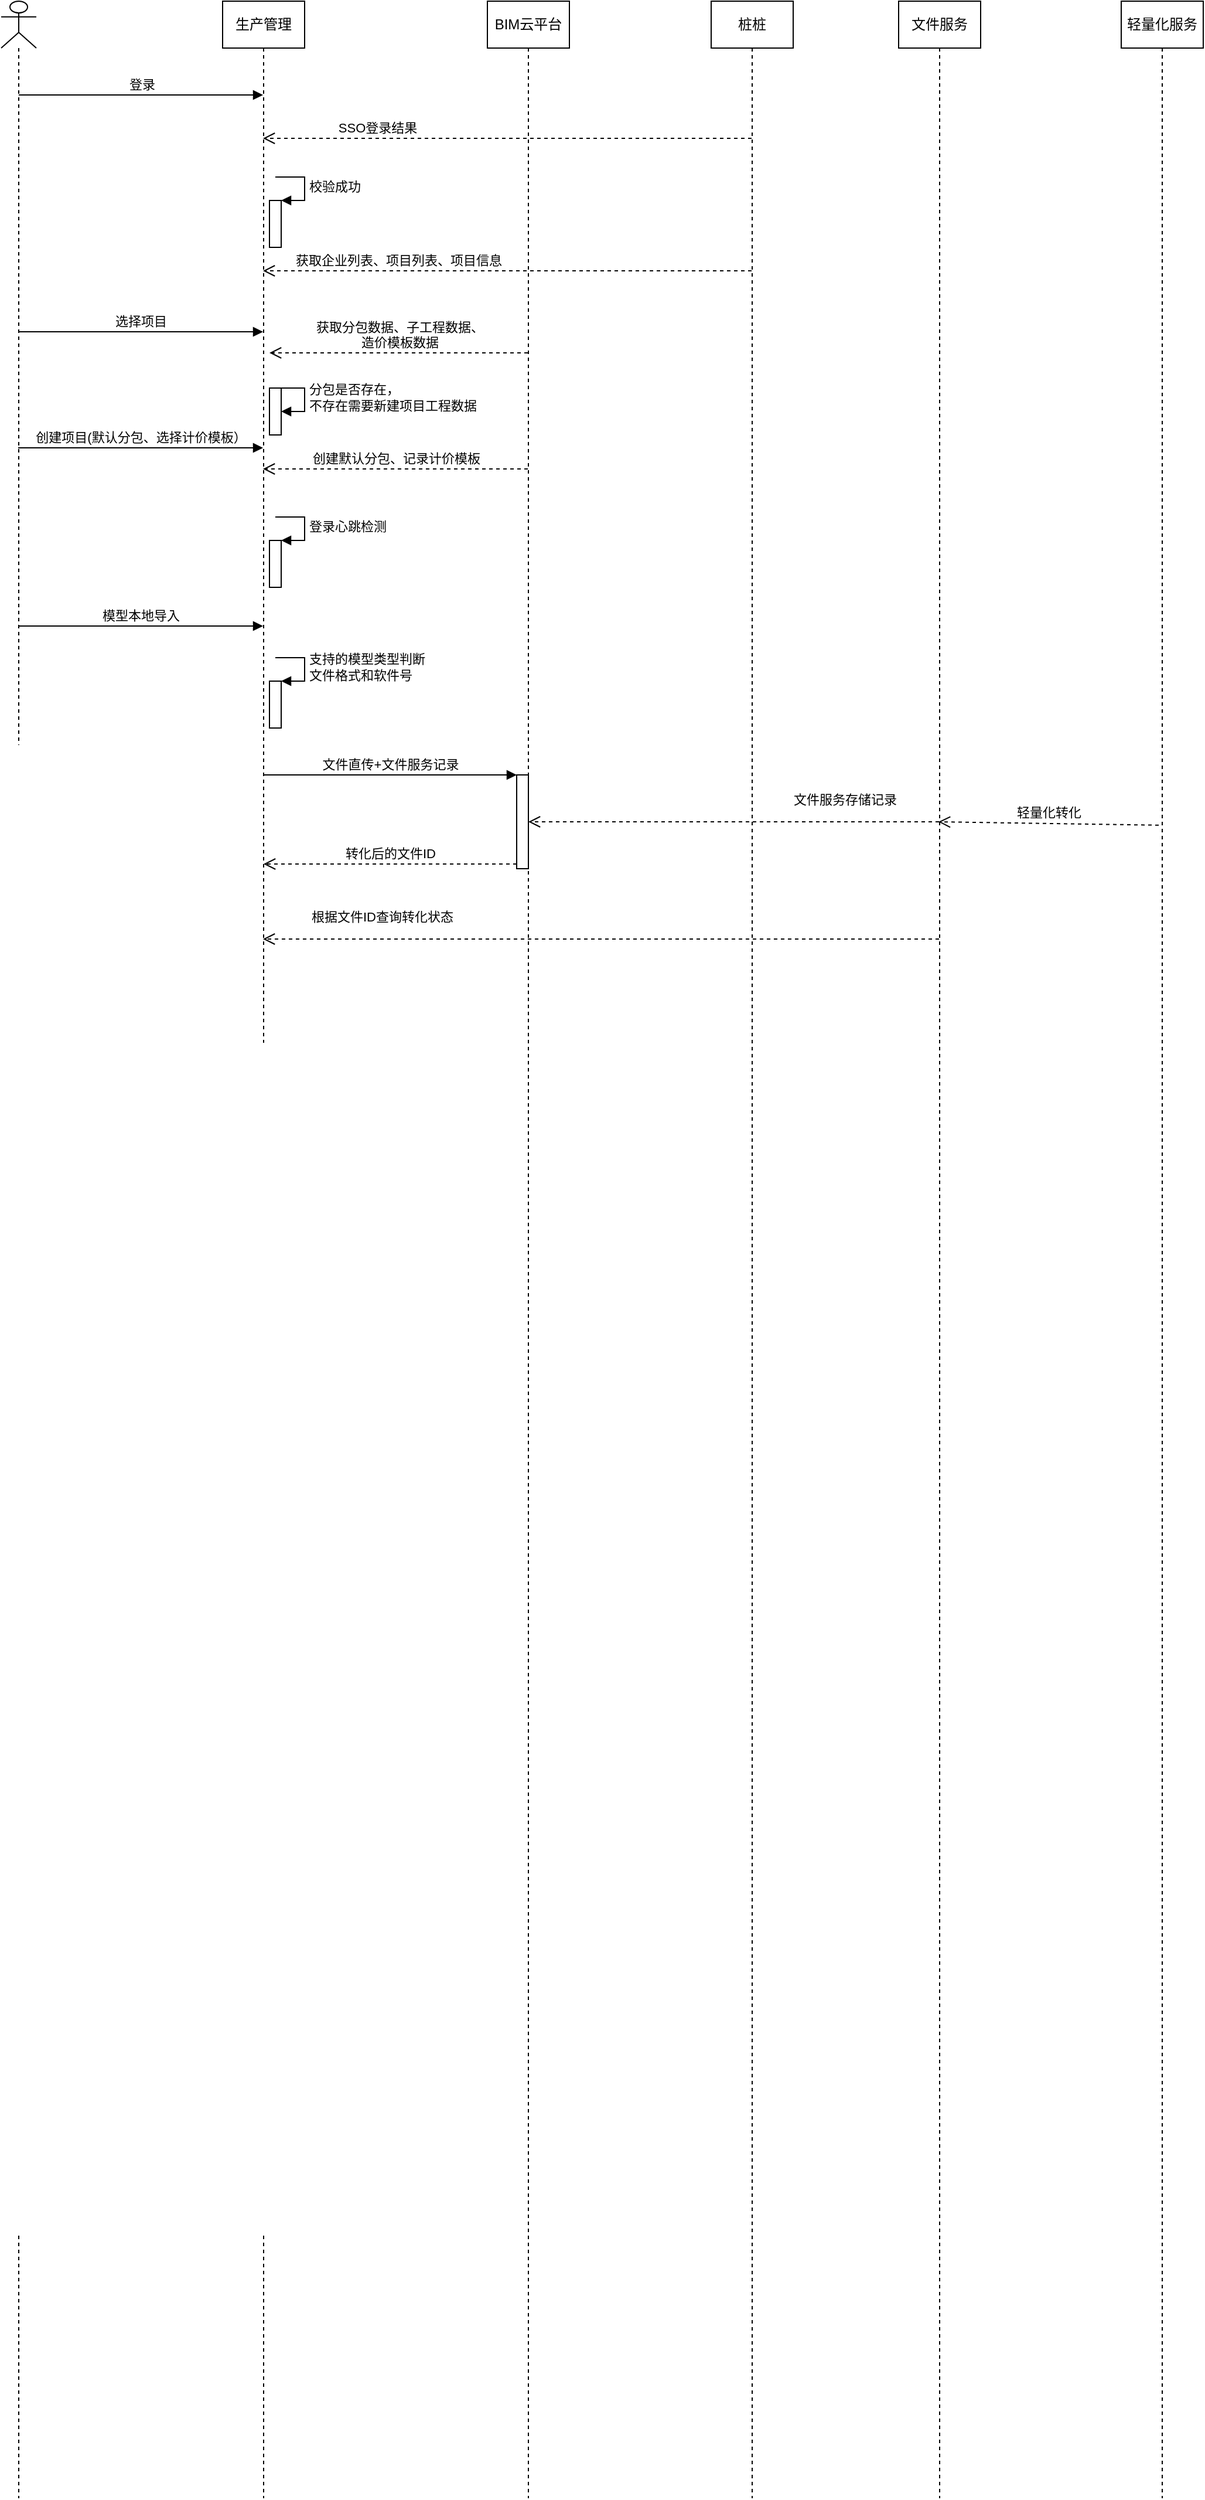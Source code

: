 <mxfile version="14.6.13" type="github">
  <diagram id="wwAp5VEjQbvz6LY0Q-2e" name="第 1 页">
    <mxGraphModel dx="1422" dy="772" grid="1" gridSize="10" guides="1" tooltips="1" connect="1" arrows="1" fold="1" page="1" pageScale="1" pageWidth="827" pageHeight="1169" math="0" shadow="0">
      <root>
        <mxCell id="0" />
        <mxCell id="1" parent="0" />
        <mxCell id="acnv-wGAzHJlmWG9RIcy-20" value="" style="group" parent="1" vertex="1" connectable="0">
          <mxGeometry x="50" y="40" width="1026" height="2130" as="geometry" />
        </mxCell>
        <mxCell id="acnv-wGAzHJlmWG9RIcy-1" value="" style="shape=umlLifeline;participant=umlActor;perimeter=lifelinePerimeter;whiteSpace=wrap;html=1;container=1;collapsible=0;recursiveResize=0;verticalAlign=top;spacingTop=36;outlineConnect=0;" parent="acnv-wGAzHJlmWG9RIcy-20" vertex="1">
          <mxGeometry width="30" height="2130" as="geometry" />
        </mxCell>
        <mxCell id="acnv-wGAzHJlmWG9RIcy-2" value="生产管理" style="shape=umlLifeline;perimeter=lifelinePerimeter;whiteSpace=wrap;html=1;container=1;collapsible=0;recursiveResize=0;outlineConnect=0;" parent="acnv-wGAzHJlmWG9RIcy-20" vertex="1">
          <mxGeometry x="189" width="70" height="2130" as="geometry" />
        </mxCell>
        <mxCell id="acnv-wGAzHJlmWG9RIcy-17" value="" style="html=1;points=[];perimeter=orthogonalPerimeter;" parent="acnv-wGAzHJlmWG9RIcy-2" vertex="1">
          <mxGeometry x="40" y="170" width="10" height="40" as="geometry" />
        </mxCell>
        <mxCell id="acnv-wGAzHJlmWG9RIcy-18" value="校验成功" style="edgeStyle=orthogonalEdgeStyle;html=1;align=left;spacingLeft=2;endArrow=block;rounded=0;entryX=1;entryY=0;" parent="acnv-wGAzHJlmWG9RIcy-2" target="acnv-wGAzHJlmWG9RIcy-17" edge="1">
          <mxGeometry relative="1" as="geometry">
            <mxPoint x="45" y="150" as="sourcePoint" />
            <Array as="points">
              <mxPoint x="70" y="150" />
            </Array>
          </mxGeometry>
        </mxCell>
        <mxCell id="acnv-wGAzHJlmWG9RIcy-22" value="" style="html=1;points=[];perimeter=orthogonalPerimeter;" parent="acnv-wGAzHJlmWG9RIcy-2" vertex="1">
          <mxGeometry x="40" y="330" width="10" height="40" as="geometry" />
        </mxCell>
        <mxCell id="acnv-wGAzHJlmWG9RIcy-23" value="分包是否存在，&lt;br&gt;不存在需要新建项目工程数据" style="edgeStyle=orthogonalEdgeStyle;html=1;align=left;spacingLeft=2;endArrow=block;rounded=0;entryX=1;entryY=0;" parent="acnv-wGAzHJlmWG9RIcy-2" edge="1">
          <mxGeometry relative="1" as="geometry">
            <mxPoint x="45" y="330" as="sourcePoint" />
            <Array as="points">
              <mxPoint x="70" y="330" />
            </Array>
            <mxPoint x="50" y="350" as="targetPoint" />
          </mxGeometry>
        </mxCell>
        <mxCell id="acnv-wGAzHJlmWG9RIcy-24" value="获取分包数据、子工程数据、&lt;br&gt;造价模板数据" style="html=1;verticalAlign=bottom;endArrow=open;dashed=1;endSize=8;" parent="acnv-wGAzHJlmWG9RIcy-2" source="acnv-wGAzHJlmWG9RIcy-3" edge="1">
          <mxGeometry x="0.002" relative="1" as="geometry">
            <mxPoint x="120" y="300" as="sourcePoint" />
            <mxPoint x="40" y="300" as="targetPoint" />
            <mxPoint x="1" as="offset" />
          </mxGeometry>
        </mxCell>
        <mxCell id="acnv-wGAzHJlmWG9RIcy-28" value="" style="html=1;points=[];perimeter=orthogonalPerimeter;" parent="acnv-wGAzHJlmWG9RIcy-2" vertex="1">
          <mxGeometry x="40" y="460" width="10" height="40" as="geometry" />
        </mxCell>
        <mxCell id="acnv-wGAzHJlmWG9RIcy-29" value="登录心跳检测" style="edgeStyle=orthogonalEdgeStyle;html=1;align=left;spacingLeft=2;endArrow=block;rounded=0;entryX=1;entryY=0;" parent="acnv-wGAzHJlmWG9RIcy-2" target="acnv-wGAzHJlmWG9RIcy-28" edge="1">
          <mxGeometry relative="1" as="geometry">
            <mxPoint x="45" y="440" as="sourcePoint" />
            <Array as="points">
              <mxPoint x="70" y="440" />
            </Array>
          </mxGeometry>
        </mxCell>
        <mxCell id="acnv-wGAzHJlmWG9RIcy-31" value="" style="html=1;points=[];perimeter=orthogonalPerimeter;" parent="acnv-wGAzHJlmWG9RIcy-2" vertex="1">
          <mxGeometry x="40" y="580" width="10" height="40" as="geometry" />
        </mxCell>
        <mxCell id="acnv-wGAzHJlmWG9RIcy-32" value="支持的模型类型判断&lt;br&gt;文件格式和软件号" style="edgeStyle=orthogonalEdgeStyle;html=1;align=left;spacingLeft=2;endArrow=block;rounded=0;entryX=1;entryY=0;" parent="acnv-wGAzHJlmWG9RIcy-2" target="acnv-wGAzHJlmWG9RIcy-31" edge="1">
          <mxGeometry relative="1" as="geometry">
            <mxPoint x="45" y="560" as="sourcePoint" />
            <Array as="points">
              <mxPoint x="70" y="560" />
            </Array>
          </mxGeometry>
        </mxCell>
        <mxCell id="acnv-wGAzHJlmWG9RIcy-3" value="BIM云平台" style="shape=umlLifeline;perimeter=lifelinePerimeter;whiteSpace=wrap;html=1;container=1;collapsible=0;recursiveResize=0;outlineConnect=0;" parent="acnv-wGAzHJlmWG9RIcy-20" vertex="1">
          <mxGeometry x="415" width="70" height="2130" as="geometry" />
        </mxCell>
        <mxCell id="tgn-vE3kJdSIfzjikdGL-11" value="" style="html=1;points=[];perimeter=orthogonalPerimeter;" vertex="1" parent="acnv-wGAzHJlmWG9RIcy-3">
          <mxGeometry x="25" y="660" width="10" height="80" as="geometry" />
        </mxCell>
        <mxCell id="tgn-vE3kJdSIfzjikdGL-14" value="文件服务存储记录" style="html=1;verticalAlign=bottom;endArrow=open;dashed=1;endSize=8;" edge="1" parent="acnv-wGAzHJlmWG9RIcy-3" source="acnv-wGAzHJlmWG9RIcy-5">
          <mxGeometry x="-0.541" y="-10" relative="1" as="geometry">
            <mxPoint x="383" y="700" as="sourcePoint" />
            <mxPoint x="35" y="700" as="targetPoint" />
            <mxPoint as="offset" />
          </mxGeometry>
        </mxCell>
        <mxCell id="acnv-wGAzHJlmWG9RIcy-4" value="桩桩" style="shape=umlLifeline;perimeter=lifelinePerimeter;whiteSpace=wrap;html=1;container=1;collapsible=0;recursiveResize=0;outlineConnect=0;" parent="acnv-wGAzHJlmWG9RIcy-20" vertex="1">
          <mxGeometry x="606" width="70" height="2130" as="geometry" />
        </mxCell>
        <mxCell id="acnv-wGAzHJlmWG9RIcy-5" value="文件服务" style="shape=umlLifeline;perimeter=lifelinePerimeter;whiteSpace=wrap;html=1;container=1;collapsible=0;recursiveResize=0;outlineConnect=0;" parent="acnv-wGAzHJlmWG9RIcy-20" vertex="1">
          <mxGeometry x="766" width="70" height="2130" as="geometry" />
        </mxCell>
        <mxCell id="tgn-vE3kJdSIfzjikdGL-15" value="轻量化转化" style="html=1;verticalAlign=bottom;endArrow=open;dashed=1;endSize=8;exitX=0.457;exitY=0.33;exitDx=0;exitDy=0;exitPerimeter=0;" edge="1" parent="acnv-wGAzHJlmWG9RIcy-5" source="acnv-wGAzHJlmWG9RIcy-6">
          <mxGeometry relative="1" as="geometry">
            <mxPoint x="114" y="700" as="sourcePoint" />
            <mxPoint x="34" y="700" as="targetPoint" />
          </mxGeometry>
        </mxCell>
        <mxCell id="acnv-wGAzHJlmWG9RIcy-6" value="轻量化服务" style="shape=umlLifeline;perimeter=lifelinePerimeter;whiteSpace=wrap;html=1;container=1;collapsible=0;recursiveResize=0;outlineConnect=0;" parent="acnv-wGAzHJlmWG9RIcy-20" vertex="1">
          <mxGeometry x="956" width="70" height="2130" as="geometry" />
        </mxCell>
        <mxCell id="acnv-wGAzHJlmWG9RIcy-8" value="登录" style="html=1;verticalAlign=bottom;endArrow=block;" parent="acnv-wGAzHJlmWG9RIcy-20" source="acnv-wGAzHJlmWG9RIcy-1" target="acnv-wGAzHJlmWG9RIcy-2" edge="1">
          <mxGeometry width="80" relative="1" as="geometry">
            <mxPoint x="20" y="90" as="sourcePoint" />
            <mxPoint x="100" y="90" as="targetPoint" />
            <Array as="points">
              <mxPoint x="90" y="80" />
            </Array>
          </mxGeometry>
        </mxCell>
        <mxCell id="acnv-wGAzHJlmWG9RIcy-9" value="SSO登录结果" style="html=1;verticalAlign=bottom;endArrow=open;dashed=1;endSize=8;" parent="acnv-wGAzHJlmWG9RIcy-20" source="acnv-wGAzHJlmWG9RIcy-4" edge="1">
          <mxGeometry x="0.532" relative="1" as="geometry">
            <mxPoint x="589" y="117" as="sourcePoint" />
            <mxPoint x="223.5" y="117" as="targetPoint" />
            <mxPoint as="offset" />
          </mxGeometry>
        </mxCell>
        <mxCell id="acnv-wGAzHJlmWG9RIcy-11" value="获取企业列表、项目列表、项目信息" style="html=1;verticalAlign=bottom;endArrow=open;dashed=1;endSize=8;" parent="acnv-wGAzHJlmWG9RIcy-20" source="acnv-wGAzHJlmWG9RIcy-4" edge="1">
          <mxGeometry x="0.446" relative="1" as="geometry">
            <mxPoint x="593.5" y="230" as="sourcePoint" />
            <mxPoint x="223.5" y="230" as="targetPoint" />
            <mxPoint as="offset" />
          </mxGeometry>
        </mxCell>
        <mxCell id="acnv-wGAzHJlmWG9RIcy-21" value="选择项目" style="html=1;verticalAlign=bottom;endArrow=block;" parent="acnv-wGAzHJlmWG9RIcy-20" target="acnv-wGAzHJlmWG9RIcy-2" edge="1">
          <mxGeometry width="80" relative="1" as="geometry">
            <mxPoint x="14.5" y="282" as="sourcePoint" />
            <mxPoint x="184.5" y="282" as="targetPoint" />
          </mxGeometry>
        </mxCell>
        <mxCell id="acnv-wGAzHJlmWG9RIcy-25" value="创建默认分包、记录计价模板" style="html=1;verticalAlign=bottom;endArrow=open;dashed=1;endSize=8;" parent="acnv-wGAzHJlmWG9RIcy-20" edge="1">
          <mxGeometry relative="1" as="geometry">
            <mxPoint x="449.5" y="399" as="sourcePoint" />
            <mxPoint x="223.5" y="399" as="targetPoint" />
          </mxGeometry>
        </mxCell>
        <mxCell id="acnv-wGAzHJlmWG9RIcy-27" value="创建项目(默认分包、选择计价模板）" style="html=1;verticalAlign=bottom;endArrow=block;" parent="acnv-wGAzHJlmWG9RIcy-20" target="acnv-wGAzHJlmWG9RIcy-2" edge="1">
          <mxGeometry width="80" relative="1" as="geometry">
            <mxPoint x="14.5" y="381" as="sourcePoint" />
            <mxPoint x="184.5" y="381" as="targetPoint" />
          </mxGeometry>
        </mxCell>
        <mxCell id="acnv-wGAzHJlmWG9RIcy-30" value="模型本地导入" style="html=1;verticalAlign=bottom;endArrow=block;" parent="acnv-wGAzHJlmWG9RIcy-20" edge="1">
          <mxGeometry width="80" relative="1" as="geometry">
            <mxPoint x="14.5" y="533" as="sourcePoint" />
            <mxPoint x="223.5" y="533" as="targetPoint" />
          </mxGeometry>
        </mxCell>
        <mxCell id="tgn-vE3kJdSIfzjikdGL-12" value="文件直传+文件服务记录" style="html=1;verticalAlign=bottom;endArrow=block;entryX=0;entryY=0;" edge="1" target="tgn-vE3kJdSIfzjikdGL-11" parent="acnv-wGAzHJlmWG9RIcy-20" source="acnv-wGAzHJlmWG9RIcy-2">
          <mxGeometry relative="1" as="geometry">
            <mxPoint x="260" y="660" as="sourcePoint" />
          </mxGeometry>
        </mxCell>
        <mxCell id="tgn-vE3kJdSIfzjikdGL-13" value="转化后的文件ID" style="html=1;verticalAlign=bottom;endArrow=open;dashed=1;endSize=8;exitX=0;exitY=0.95;" edge="1" source="tgn-vE3kJdSIfzjikdGL-11" parent="acnv-wGAzHJlmWG9RIcy-20" target="acnv-wGAzHJlmWG9RIcy-2">
          <mxGeometry relative="1" as="geometry">
            <mxPoint x="370" y="736" as="targetPoint" />
          </mxGeometry>
        </mxCell>
        <mxCell id="tgn-vE3kJdSIfzjikdGL-16" value="根据文件ID查询转化状态" style="html=1;verticalAlign=bottom;endArrow=open;dashed=1;endSize=8;" edge="1" parent="acnv-wGAzHJlmWG9RIcy-20">
          <mxGeometry x="0.649" y="-10" relative="1" as="geometry">
            <mxPoint x="800.5" y="800" as="sourcePoint" />
            <mxPoint x="223.5" y="800" as="targetPoint" />
            <mxPoint as="offset" />
          </mxGeometry>
        </mxCell>
      </root>
    </mxGraphModel>
  </diagram>
</mxfile>
